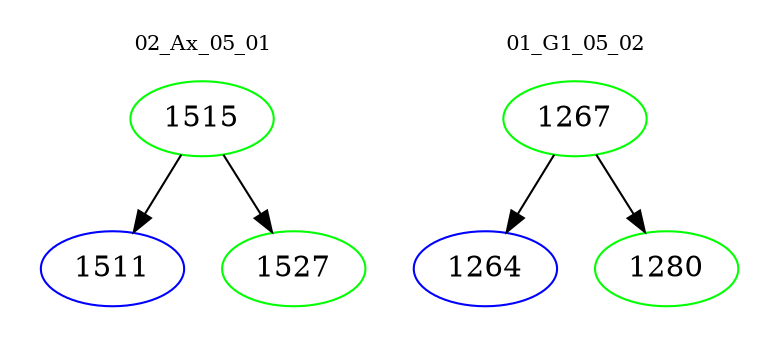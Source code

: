 digraph{
subgraph cluster_0 {
color = white
label = "02_Ax_05_01";
fontsize=10;
T0_1515 [label="1515", color="green"]
T0_1515 -> T0_1511 [color="black"]
T0_1511 [label="1511", color="blue"]
T0_1515 -> T0_1527 [color="black"]
T0_1527 [label="1527", color="green"]
}
subgraph cluster_1 {
color = white
label = "01_G1_05_02";
fontsize=10;
T1_1267 [label="1267", color="green"]
T1_1267 -> T1_1264 [color="black"]
T1_1264 [label="1264", color="blue"]
T1_1267 -> T1_1280 [color="black"]
T1_1280 [label="1280", color="green"]
}
}
